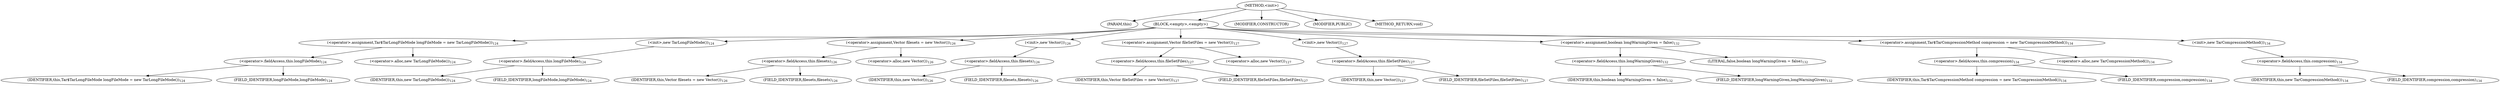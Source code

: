 digraph "&lt;init&gt;" {  
"1509" [label = <(METHOD,&lt;init&gt;)> ]
"1510" [label = <(PARAM,this)> ]
"1511" [label = <(BLOCK,&lt;empty&gt;,&lt;empty&gt;)> ]
"1512" [label = <(&lt;operator&gt;.assignment,Tar$TarLongFileMode longFileMode = new TarLongFileMode())<SUB>124</SUB>> ]
"1513" [label = <(&lt;operator&gt;.fieldAccess,this.longFileMode)<SUB>124</SUB>> ]
"1514" [label = <(IDENTIFIER,this,Tar$TarLongFileMode longFileMode = new TarLongFileMode())<SUB>124</SUB>> ]
"1515" [label = <(FIELD_IDENTIFIER,longFileMode,longFileMode)<SUB>124</SUB>> ]
"1516" [label = <(&lt;operator&gt;.alloc,new TarLongFileMode())<SUB>124</SUB>> ]
"1517" [label = <(&lt;init&gt;,new TarLongFileMode())<SUB>124</SUB>> ]
"1518" [label = <(&lt;operator&gt;.fieldAccess,this.longFileMode)<SUB>124</SUB>> ]
"1519" [label = <(IDENTIFIER,this,new TarLongFileMode())<SUB>124</SUB>> ]
"1520" [label = <(FIELD_IDENTIFIER,longFileMode,longFileMode)<SUB>124</SUB>> ]
"1521" [label = <(&lt;operator&gt;.assignment,Vector filesets = new Vector())<SUB>126</SUB>> ]
"1522" [label = <(&lt;operator&gt;.fieldAccess,this.filesets)<SUB>126</SUB>> ]
"1523" [label = <(IDENTIFIER,this,Vector filesets = new Vector())<SUB>126</SUB>> ]
"1524" [label = <(FIELD_IDENTIFIER,filesets,filesets)<SUB>126</SUB>> ]
"1525" [label = <(&lt;operator&gt;.alloc,new Vector())<SUB>126</SUB>> ]
"1526" [label = <(&lt;init&gt;,new Vector())<SUB>126</SUB>> ]
"1527" [label = <(&lt;operator&gt;.fieldAccess,this.filesets)<SUB>126</SUB>> ]
"1528" [label = <(IDENTIFIER,this,new Vector())<SUB>126</SUB>> ]
"1529" [label = <(FIELD_IDENTIFIER,filesets,filesets)<SUB>126</SUB>> ]
"1530" [label = <(&lt;operator&gt;.assignment,Vector fileSetFiles = new Vector())<SUB>127</SUB>> ]
"1531" [label = <(&lt;operator&gt;.fieldAccess,this.fileSetFiles)<SUB>127</SUB>> ]
"1532" [label = <(IDENTIFIER,this,Vector fileSetFiles = new Vector())<SUB>127</SUB>> ]
"1533" [label = <(FIELD_IDENTIFIER,fileSetFiles,fileSetFiles)<SUB>127</SUB>> ]
"1534" [label = <(&lt;operator&gt;.alloc,new Vector())<SUB>127</SUB>> ]
"1535" [label = <(&lt;init&gt;,new Vector())<SUB>127</SUB>> ]
"1536" [label = <(&lt;operator&gt;.fieldAccess,this.fileSetFiles)<SUB>127</SUB>> ]
"1537" [label = <(IDENTIFIER,this,new Vector())<SUB>127</SUB>> ]
"1538" [label = <(FIELD_IDENTIFIER,fileSetFiles,fileSetFiles)<SUB>127</SUB>> ]
"1539" [label = <(&lt;operator&gt;.assignment,boolean longWarningGiven = false)<SUB>132</SUB>> ]
"1540" [label = <(&lt;operator&gt;.fieldAccess,this.longWarningGiven)<SUB>132</SUB>> ]
"1541" [label = <(IDENTIFIER,this,boolean longWarningGiven = false)<SUB>132</SUB>> ]
"1542" [label = <(FIELD_IDENTIFIER,longWarningGiven,longWarningGiven)<SUB>132</SUB>> ]
"1543" [label = <(LITERAL,false,boolean longWarningGiven = false)<SUB>132</SUB>> ]
"1544" [label = <(&lt;operator&gt;.assignment,Tar$TarCompressionMethod compression = new TarCompressionMethod())<SUB>134</SUB>> ]
"1545" [label = <(&lt;operator&gt;.fieldAccess,this.compression)<SUB>134</SUB>> ]
"1546" [label = <(IDENTIFIER,this,Tar$TarCompressionMethod compression = new TarCompressionMethod())<SUB>134</SUB>> ]
"1547" [label = <(FIELD_IDENTIFIER,compression,compression)<SUB>134</SUB>> ]
"1548" [label = <(&lt;operator&gt;.alloc,new TarCompressionMethod())<SUB>134</SUB>> ]
"1549" [label = <(&lt;init&gt;,new TarCompressionMethod())<SUB>134</SUB>> ]
"1550" [label = <(&lt;operator&gt;.fieldAccess,this.compression)<SUB>134</SUB>> ]
"1551" [label = <(IDENTIFIER,this,new TarCompressionMethod())<SUB>134</SUB>> ]
"1552" [label = <(FIELD_IDENTIFIER,compression,compression)<SUB>134</SUB>> ]
"1553" [label = <(MODIFIER,CONSTRUCTOR)> ]
"1554" [label = <(MODIFIER,PUBLIC)> ]
"1555" [label = <(METHOD_RETURN,void)> ]
  "1509" -> "1510" 
  "1509" -> "1511" 
  "1509" -> "1553" 
  "1509" -> "1554" 
  "1509" -> "1555" 
  "1511" -> "1512" 
  "1511" -> "1517" 
  "1511" -> "1521" 
  "1511" -> "1526" 
  "1511" -> "1530" 
  "1511" -> "1535" 
  "1511" -> "1539" 
  "1511" -> "1544" 
  "1511" -> "1549" 
  "1512" -> "1513" 
  "1512" -> "1516" 
  "1513" -> "1514" 
  "1513" -> "1515" 
  "1517" -> "1518" 
  "1518" -> "1519" 
  "1518" -> "1520" 
  "1521" -> "1522" 
  "1521" -> "1525" 
  "1522" -> "1523" 
  "1522" -> "1524" 
  "1526" -> "1527" 
  "1527" -> "1528" 
  "1527" -> "1529" 
  "1530" -> "1531" 
  "1530" -> "1534" 
  "1531" -> "1532" 
  "1531" -> "1533" 
  "1535" -> "1536" 
  "1536" -> "1537" 
  "1536" -> "1538" 
  "1539" -> "1540" 
  "1539" -> "1543" 
  "1540" -> "1541" 
  "1540" -> "1542" 
  "1544" -> "1545" 
  "1544" -> "1548" 
  "1545" -> "1546" 
  "1545" -> "1547" 
  "1549" -> "1550" 
  "1550" -> "1551" 
  "1550" -> "1552" 
}
